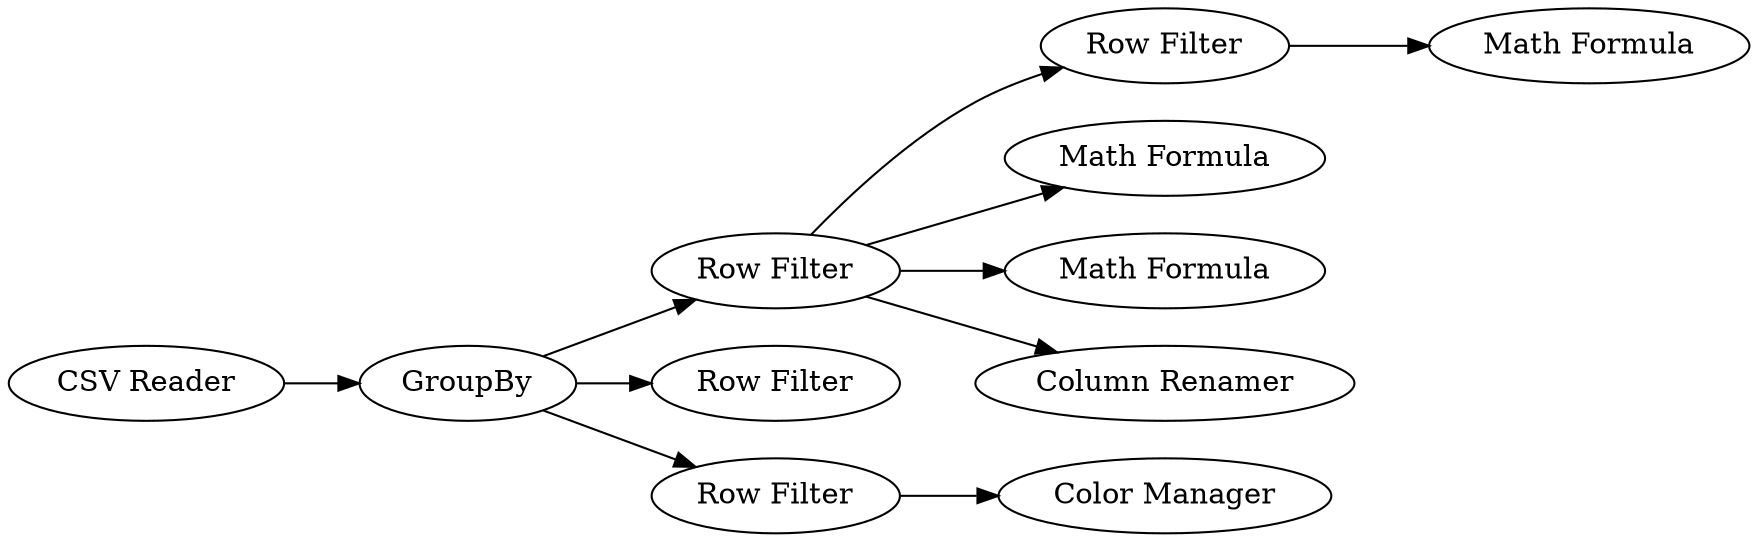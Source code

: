 digraph {
	1 [label="CSV Reader"]
	2 [label="Row Filter"]
	3 [label="Row Filter"]
	4 [label=GroupBy]
	5 [label="Row Filter"]
	6 [label="Row Filter"]
	7 [label="Color Manager"]
	8 [label="Math Formula"]
	9 [label="Math Formula"]
	10 [label="Math Formula"]
	11 [label="Column Renamer"]
	1 -> 4
	2 -> 6
	2 -> 8
	2 -> 10
	2 -> 11
	4 -> 2
	4 -> 3
	4 -> 5
	5 -> 7
	6 -> 9
	rankdir=LR
}
